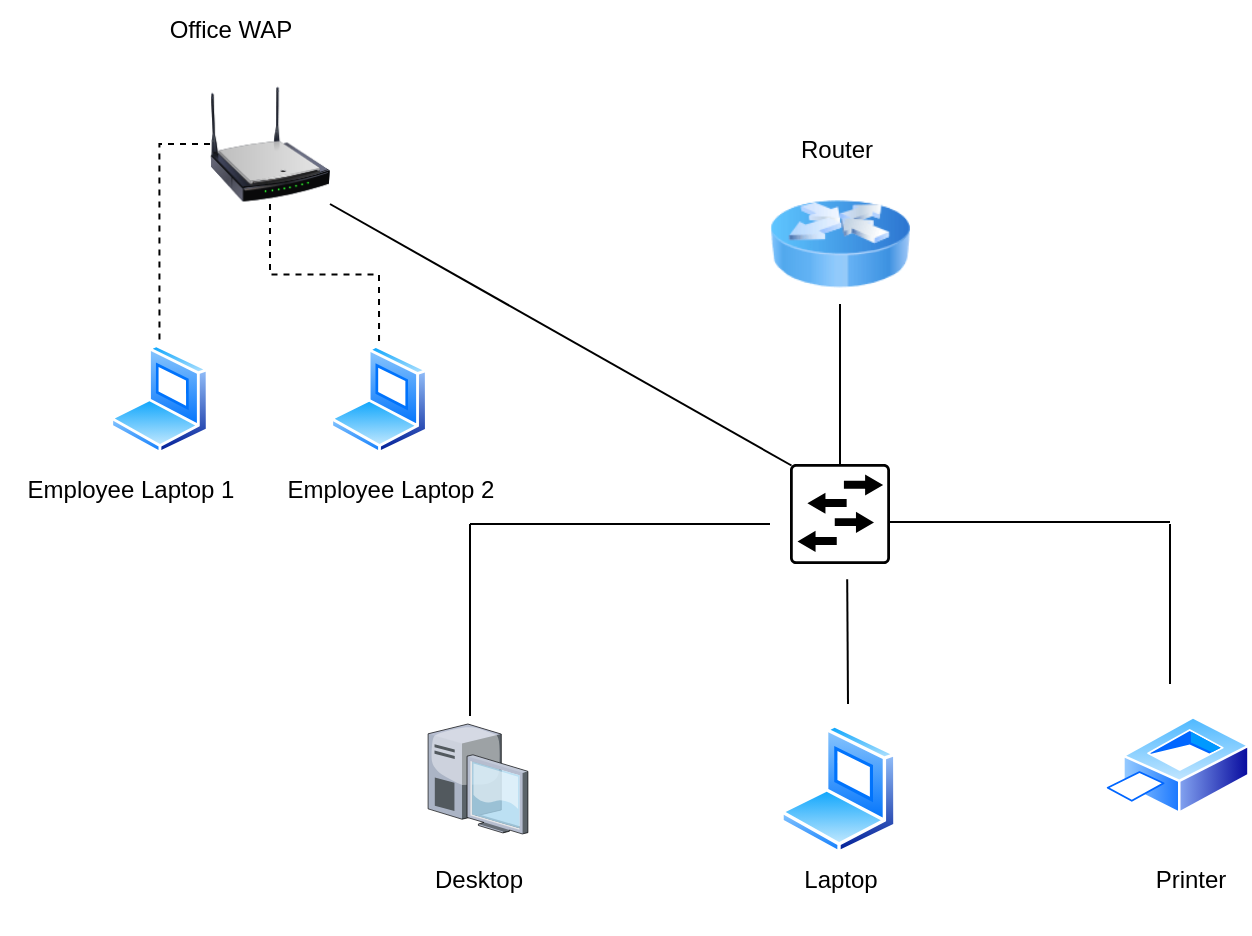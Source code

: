 <mxfile version="26.2.13">
  <diagram name="Page-1" id="T-y03ghc2Tvl-6XSiW8f">
    <mxGraphModel dx="1894" dy="543" grid="1" gridSize="10" guides="1" tooltips="1" connect="1" arrows="1" fold="1" page="1" pageScale="1" pageWidth="850" pageHeight="1100" math="0" shadow="0">
      <root>
        <mxCell id="0" />
        <mxCell id="1" parent="0" />
        <mxCell id="NY2Yz3gPsBfXqk57YhbN-1" value="" style="image;html=1;image=img/lib/clip_art/networking/Router_Icon_128x128.png;labelBackgroundColor=none;" parent="1" vertex="1">
          <mxGeometry x="380" y="150" width="70" height="60" as="geometry" />
        </mxCell>
        <mxCell id="NY2Yz3gPsBfXqk57YhbN-2" value="" style="sketch=0;points=[[0.015,0.015,0],[0.985,0.015,0],[0.985,0.985,0],[0.015,0.985,0],[0.25,0,0],[0.5,0,0],[0.75,0,0],[1,0.25,0],[1,0.5,0],[1,0.75,0],[0.75,1,0],[0.5,1,0],[0.25,1,0],[0,0.75,0],[0,0.5,0],[0,0.25,0]];verticalLabelPosition=bottom;html=1;verticalAlign=top;aspect=fixed;align=center;pointerEvents=1;shape=mxgraph.cisco19.rect;prIcon=l2_switch;labelBackgroundColor=none;" parent="1" vertex="1">
          <mxGeometry x="390" y="290" width="50" height="50" as="geometry" />
        </mxCell>
        <mxCell id="NY2Yz3gPsBfXqk57YhbN-4" value="" style="verticalLabelPosition=bottom;sketch=0;aspect=fixed;html=1;verticalAlign=top;strokeColor=none;align=center;outlineConnect=0;shape=mxgraph.citrix.desktop;labelBackgroundColor=none;" parent="1" vertex="1">
          <mxGeometry x="209.04" y="420" width="49.92" height="54.97" as="geometry" />
        </mxCell>
        <mxCell id="NY2Yz3gPsBfXqk57YhbN-5" value="" style="image;aspect=fixed;perimeter=ellipsePerimeter;html=1;align=center;shadow=0;dashed=0;spacingTop=3;image=img/lib/active_directory/laptop_client.svg;labelBackgroundColor=none;" parent="1" vertex="1">
          <mxGeometry x="385" y="420" width="58.47" height="64.97" as="geometry" />
        </mxCell>
        <mxCell id="NY2Yz3gPsBfXqk57YhbN-6" value="" style="image;aspect=fixed;perimeter=ellipsePerimeter;html=1;align=center;shadow=0;dashed=0;spacingTop=3;image=img/lib/active_directory/printer.svg;labelBackgroundColor=none;" parent="1" vertex="1">
          <mxGeometry x="545.77" y="415.98" width="74.23" height="48.99" as="geometry" />
        </mxCell>
        <mxCell id="NY2Yz3gPsBfXqk57YhbN-12" value="&lt;div&gt;Router&lt;/div&gt;&lt;div&gt;&lt;br&gt;&lt;/div&gt;" style="text;html=1;align=center;verticalAlign=middle;resizable=0;points=[];autosize=1;strokeColor=none;fillColor=none;labelBackgroundColor=none;" parent="1" vertex="1">
          <mxGeometry x="383.47" y="120" width="60" height="40" as="geometry" />
        </mxCell>
        <mxCell id="NY2Yz3gPsBfXqk57YhbN-13" value="&lt;div&gt;Desktop&lt;/div&gt;&lt;div&gt;&lt;br&gt;&lt;/div&gt;" style="text;html=1;align=center;verticalAlign=middle;resizable=0;points=[];autosize=1;strokeColor=none;fillColor=none;labelBackgroundColor=none;" parent="1" vertex="1">
          <mxGeometry x="199" y="484.97" width="70" height="40" as="geometry" />
        </mxCell>
        <mxCell id="NY2Yz3gPsBfXqk57YhbN-14" value="&lt;div&gt;Laptop&lt;/div&gt;&lt;div&gt;&lt;br&gt;&lt;/div&gt;" style="text;html=1;align=center;verticalAlign=middle;resizable=0;points=[];autosize=1;strokeColor=none;fillColor=none;labelBackgroundColor=none;" parent="1" vertex="1">
          <mxGeometry x="385" y="484.97" width="60" height="40" as="geometry" />
        </mxCell>
        <mxCell id="NY2Yz3gPsBfXqk57YhbN-16" value="&lt;div&gt;Printer&lt;/div&gt;&lt;div&gt;&lt;br&gt;&lt;/div&gt;" style="text;html=1;align=center;verticalAlign=middle;resizable=0;points=[];autosize=1;strokeColor=none;fillColor=none;labelBackgroundColor=none;" parent="1" vertex="1">
          <mxGeometry x="560" y="484.97" width="60" height="40" as="geometry" />
        </mxCell>
        <mxCell id="NY2Yz3gPsBfXqk57YhbN-43" value="" style="endArrow=none;html=1;rounded=0;entryX=0.5;entryY=1;entryDx=0;entryDy=0;exitX=0.5;exitY=0;exitDx=0;exitDy=0;exitPerimeter=0;" parent="1" source="NY2Yz3gPsBfXqk57YhbN-2" target="NY2Yz3gPsBfXqk57YhbN-1" edge="1">
          <mxGeometry width="50" height="50" relative="1" as="geometry">
            <mxPoint x="390" y="260" as="sourcePoint" />
            <mxPoint x="440" y="210" as="targetPoint" />
          </mxGeometry>
        </mxCell>
        <mxCell id="NY2Yz3gPsBfXqk57YhbN-44" value="" style="endArrow=none;html=1;rounded=0;" parent="1" edge="1">
          <mxGeometry width="50" height="50" relative="1" as="geometry">
            <mxPoint x="440" y="319" as="sourcePoint" />
            <mxPoint x="580" y="319" as="targetPoint" />
          </mxGeometry>
        </mxCell>
        <mxCell id="NY2Yz3gPsBfXqk57YhbN-45" value="" style="endArrow=none;html=1;rounded=0;entryX=0.572;entryY=1.152;entryDx=0;entryDy=0;entryPerimeter=0;" parent="1" target="NY2Yz3gPsBfXqk57YhbN-2" edge="1">
          <mxGeometry width="50" height="50" relative="1" as="geometry">
            <mxPoint x="419" y="410" as="sourcePoint" />
            <mxPoint x="470" y="380" as="targetPoint" />
          </mxGeometry>
        </mxCell>
        <mxCell id="NY2Yz3gPsBfXqk57YhbN-47" value="" style="endArrow=none;html=1;rounded=0;" parent="1" edge="1">
          <mxGeometry width="50" height="50" relative="1" as="geometry">
            <mxPoint x="580" y="400" as="sourcePoint" />
            <mxPoint x="580" y="320" as="targetPoint" />
          </mxGeometry>
        </mxCell>
        <mxCell id="NY2Yz3gPsBfXqk57YhbN-54" value="" style="endArrow=none;html=1;rounded=0;" parent="1" edge="1">
          <mxGeometry width="50" height="50" relative="1" as="geometry">
            <mxPoint x="230" y="415.98" as="sourcePoint" />
            <mxPoint x="230" y="320" as="targetPoint" />
          </mxGeometry>
        </mxCell>
        <mxCell id="NY2Yz3gPsBfXqk57YhbN-55" value="" style="endArrow=none;html=1;rounded=0;" parent="1" edge="1">
          <mxGeometry width="50" height="50" relative="1" as="geometry">
            <mxPoint x="230" y="320" as="sourcePoint" />
            <mxPoint x="380" y="320" as="targetPoint" />
          </mxGeometry>
        </mxCell>
        <mxCell id="PODzCgCrHbp87nWWsYTq-11" style="edgeStyle=orthogonalEdgeStyle;rounded=0;orthogonalLoop=1;jettySize=auto;html=1;exitX=0;exitY=0.5;exitDx=0;exitDy=0;entryX=0.5;entryY=0;entryDx=0;entryDy=0;dashed=1;endArrow=none;startFill=0;" edge="1" parent="1" source="PODzCgCrHbp87nWWsYTq-1" target="PODzCgCrHbp87nWWsYTq-3">
          <mxGeometry relative="1" as="geometry" />
        </mxCell>
        <mxCell id="PODzCgCrHbp87nWWsYTq-12" style="edgeStyle=orthogonalEdgeStyle;rounded=0;orthogonalLoop=1;jettySize=auto;html=1;exitX=0.5;exitY=1;exitDx=0;exitDy=0;entryX=0.5;entryY=0;entryDx=0;entryDy=0;dashed=1;endArrow=none;startFill=0;" edge="1" parent="1" source="PODzCgCrHbp87nWWsYTq-1" target="PODzCgCrHbp87nWWsYTq-2">
          <mxGeometry relative="1" as="geometry" />
        </mxCell>
        <mxCell id="PODzCgCrHbp87nWWsYTq-1" value="" style="image;html=1;image=img/lib/clip_art/networking/Wireless_Router_N_128x128.png" vertex="1" parent="1">
          <mxGeometry x="100" y="100" width="60" height="60" as="geometry" />
        </mxCell>
        <mxCell id="PODzCgCrHbp87nWWsYTq-2" value="" style="image;aspect=fixed;perimeter=ellipsePerimeter;html=1;align=center;shadow=0;dashed=0;spacingTop=3;image=img/lib/active_directory/laptop_client.svg;" vertex="1" parent="1">
          <mxGeometry x="160" y="230.48" width="49.04" height="54.49" as="geometry" />
        </mxCell>
        <mxCell id="PODzCgCrHbp87nWWsYTq-3" value="" style="image;aspect=fixed;perimeter=ellipsePerimeter;html=1;align=center;shadow=0;dashed=0;spacingTop=3;image=img/lib/active_directory/laptop_client.svg;" vertex="1" parent="1">
          <mxGeometry x="50" y="230" width="49.47" height="54.97" as="geometry" />
        </mxCell>
        <mxCell id="PODzCgCrHbp87nWWsYTq-4" value="Office WAP" style="text;html=1;align=center;verticalAlign=middle;resizable=0;points=[];autosize=1;strokeColor=none;fillColor=none;" vertex="1" parent="1">
          <mxGeometry x="70" y="58" width="80" height="30" as="geometry" />
        </mxCell>
        <mxCell id="PODzCgCrHbp87nWWsYTq-5" value="Employee Laptop 1" style="text;html=1;align=center;verticalAlign=middle;resizable=0;points=[];autosize=1;strokeColor=none;fillColor=none;" vertex="1" parent="1">
          <mxGeometry x="-5" y="288" width="130" height="30" as="geometry" />
        </mxCell>
        <mxCell id="PODzCgCrHbp87nWWsYTq-6" value="&lt;div&gt;Employee Laptop 2&lt;/div&gt;&lt;div&gt;&lt;br&gt;&lt;/div&gt;" style="text;html=1;align=center;verticalAlign=middle;resizable=0;points=[];autosize=1;strokeColor=none;fillColor=none;" vertex="1" parent="1">
          <mxGeometry x="125" y="290" width="130" height="40" as="geometry" />
        </mxCell>
        <mxCell id="PODzCgCrHbp87nWWsYTq-7" value="" style="endArrow=none;html=1;rounded=0;entryX=1;entryY=1;entryDx=0;entryDy=0;exitX=0.015;exitY=0.015;exitDx=0;exitDy=0;exitPerimeter=0;" edge="1" parent="1" source="NY2Yz3gPsBfXqk57YhbN-2" target="PODzCgCrHbp87nWWsYTq-1">
          <mxGeometry width="50" height="50" relative="1" as="geometry">
            <mxPoint x="400" y="330" as="sourcePoint" />
            <mxPoint x="450" y="280" as="targetPoint" />
          </mxGeometry>
        </mxCell>
      </root>
    </mxGraphModel>
  </diagram>
</mxfile>
